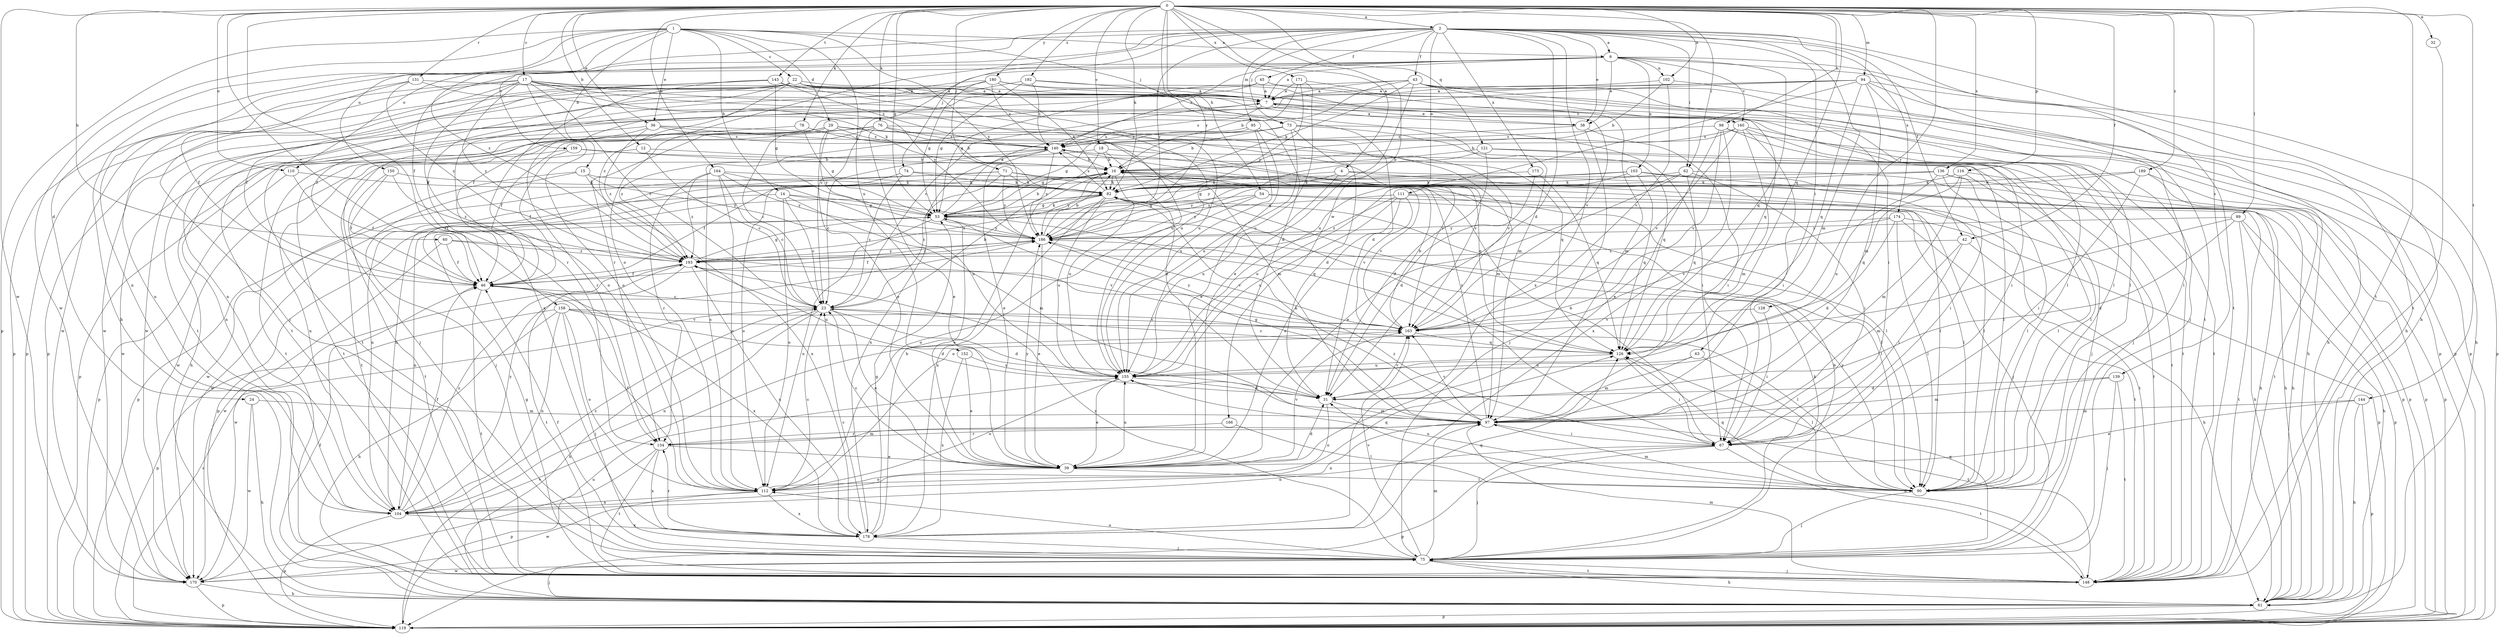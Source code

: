 strict digraph  {
0;
1;
2;
4;
6;
7;
12;
14;
15;
16;
17;
18;
22;
23;
24;
29;
31;
32;
36;
38;
39;
42;
43;
45;
46;
53;
54;
60;
61;
62;
63;
67;
71;
73;
74;
75;
76;
78;
82;
89;
90;
94;
95;
97;
98;
102;
103;
104;
110;
111;
112;
116;
119;
121;
126;
128;
131;
134;
136;
139;
140;
143;
144;
148;
150;
152;
155;
158;
159;
160;
163;
164;
166;
170;
171;
173;
174;
178;
180;
186;
189;
192;
193;
0 -> 2  [label=a];
0 -> 4  [label=a];
0 -> 12  [label=b];
0 -> 17  [label=c];
0 -> 18  [label=c];
0 -> 32  [label=e];
0 -> 36  [label=e];
0 -> 42  [label=f];
0 -> 53  [label=g];
0 -> 54  [label=h];
0 -> 60  [label=h];
0 -> 62  [label=i];
0 -> 71  [label=j];
0 -> 76  [label=k];
0 -> 78  [label=k];
0 -> 82  [label=k];
0 -> 89  [label=l];
0 -> 94  [label=m];
0 -> 98  [label=n];
0 -> 102  [label=n];
0 -> 110  [label=o];
0 -> 116  [label=p];
0 -> 121  [label=q];
0 -> 126  [label=q];
0 -> 128  [label=r];
0 -> 131  [label=r];
0 -> 134  [label=r];
0 -> 136  [label=s];
0 -> 139  [label=s];
0 -> 143  [label=t];
0 -> 144  [label=t];
0 -> 148  [label=t];
0 -> 158  [label=v];
0 -> 164  [label=w];
0 -> 166  [label=w];
0 -> 170  [label=w];
0 -> 171  [label=x];
0 -> 180  [label=y];
0 -> 186  [label=y];
0 -> 189  [label=z];
0 -> 192  [label=z];
1 -> 6  [label=a];
1 -> 14  [label=b];
1 -> 15  [label=b];
1 -> 22  [label=c];
1 -> 24  [label=d];
1 -> 29  [label=d];
1 -> 36  [label=e];
1 -> 61  [label=h];
1 -> 73  [label=j];
1 -> 119  [label=p];
1 -> 150  [label=u];
1 -> 152  [label=u];
1 -> 170  [label=w];
1 -> 186  [label=y];
2 -> 6  [label=a];
2 -> 31  [label=d];
2 -> 38  [label=e];
2 -> 42  [label=f];
2 -> 43  [label=f];
2 -> 45  [label=f];
2 -> 61  [label=h];
2 -> 62  [label=i];
2 -> 63  [label=i];
2 -> 73  [label=j];
2 -> 74  [label=j];
2 -> 95  [label=m];
2 -> 97  [label=m];
2 -> 110  [label=o];
2 -> 111  [label=o];
2 -> 112  [label=o];
2 -> 148  [label=t];
2 -> 159  [label=v];
2 -> 173  [label=x];
2 -> 174  [label=x];
2 -> 178  [label=x];
2 -> 186  [label=y];
2 -> 193  [label=z];
4 -> 61  [label=h];
4 -> 82  [label=k];
4 -> 148  [label=t];
4 -> 155  [label=u];
4 -> 186  [label=y];
6 -> 7  [label=a];
6 -> 23  [label=c];
6 -> 38  [label=e];
6 -> 46  [label=f];
6 -> 61  [label=h];
6 -> 102  [label=n];
6 -> 103  [label=n];
6 -> 104  [label=n];
6 -> 126  [label=q];
6 -> 140  [label=s];
6 -> 148  [label=t];
6 -> 160  [label=v];
7 -> 38  [label=e];
7 -> 61  [label=h];
7 -> 140  [label=s];
7 -> 148  [label=t];
7 -> 160  [label=v];
12 -> 16  [label=b];
12 -> 23  [label=c];
12 -> 104  [label=n];
14 -> 23  [label=c];
14 -> 53  [label=g];
14 -> 97  [label=m];
14 -> 112  [label=o];
14 -> 126  [label=q];
14 -> 170  [label=w];
15 -> 75  [label=j];
15 -> 82  [label=k];
15 -> 170  [label=w];
15 -> 178  [label=x];
15 -> 186  [label=y];
16 -> 82  [label=k];
16 -> 90  [label=l];
16 -> 104  [label=n];
16 -> 155  [label=u];
16 -> 186  [label=y];
17 -> 7  [label=a];
17 -> 23  [label=c];
17 -> 31  [label=d];
17 -> 75  [label=j];
17 -> 90  [label=l];
17 -> 112  [label=o];
17 -> 119  [label=p];
17 -> 134  [label=r];
17 -> 155  [label=u];
17 -> 170  [label=w];
17 -> 186  [label=y];
17 -> 193  [label=z];
18 -> 16  [label=b];
18 -> 31  [label=d];
18 -> 53  [label=g];
18 -> 90  [label=l];
18 -> 148  [label=t];
22 -> 7  [label=a];
22 -> 31  [label=d];
22 -> 46  [label=f];
22 -> 90  [label=l];
22 -> 97  [label=m];
22 -> 119  [label=p];
22 -> 148  [label=t];
22 -> 155  [label=u];
22 -> 170  [label=w];
22 -> 193  [label=z];
23 -> 16  [label=b];
23 -> 31  [label=d];
23 -> 39  [label=e];
23 -> 61  [label=h];
23 -> 104  [label=n];
23 -> 163  [label=v];
24 -> 61  [label=h];
24 -> 97  [label=m];
24 -> 170  [label=w];
29 -> 23  [label=c];
29 -> 39  [label=e];
29 -> 61  [label=h];
29 -> 97  [label=m];
29 -> 140  [label=s];
29 -> 148  [label=t];
29 -> 163  [label=v];
29 -> 170  [label=w];
29 -> 186  [label=y];
31 -> 97  [label=m];
31 -> 112  [label=o];
31 -> 163  [label=v];
32 -> 148  [label=t];
36 -> 104  [label=n];
36 -> 126  [label=q];
36 -> 134  [label=r];
36 -> 140  [label=s];
36 -> 163  [label=v];
36 -> 193  [label=z];
38 -> 7  [label=a];
38 -> 67  [label=i];
38 -> 75  [label=j];
38 -> 140  [label=s];
39 -> 23  [label=c];
39 -> 31  [label=d];
39 -> 90  [label=l];
39 -> 112  [label=o];
39 -> 155  [label=u];
39 -> 163  [label=v];
39 -> 186  [label=y];
42 -> 61  [label=h];
42 -> 67  [label=i];
42 -> 97  [label=m];
42 -> 193  [label=z];
43 -> 7  [label=a];
43 -> 23  [label=c];
43 -> 39  [label=e];
43 -> 46  [label=f];
43 -> 67  [label=i];
43 -> 75  [label=j];
43 -> 82  [label=k];
43 -> 119  [label=p];
43 -> 126  [label=q];
45 -> 7  [label=a];
45 -> 53  [label=g];
45 -> 90  [label=l];
45 -> 104  [label=n];
45 -> 119  [label=p];
46 -> 23  [label=c];
46 -> 148  [label=t];
46 -> 178  [label=x];
53 -> 7  [label=a];
53 -> 16  [label=b];
53 -> 39  [label=e];
53 -> 82  [label=k];
53 -> 90  [label=l];
53 -> 104  [label=n];
53 -> 112  [label=o];
53 -> 186  [label=y];
54 -> 53  [label=g];
54 -> 61  [label=h];
54 -> 90  [label=l];
54 -> 112  [label=o];
54 -> 186  [label=y];
60 -> 46  [label=f];
60 -> 163  [label=v];
60 -> 170  [label=w];
60 -> 193  [label=z];
61 -> 46  [label=f];
61 -> 75  [label=j];
61 -> 119  [label=p];
62 -> 39  [label=e];
62 -> 61  [label=h];
62 -> 67  [label=i];
62 -> 82  [label=k];
62 -> 126  [label=q];
62 -> 186  [label=y];
63 -> 90  [label=l];
63 -> 97  [label=m];
63 -> 155  [label=u];
67 -> 16  [label=b];
67 -> 75  [label=j];
67 -> 104  [label=n];
67 -> 119  [label=p];
67 -> 148  [label=t];
67 -> 193  [label=z];
71 -> 23  [label=c];
71 -> 46  [label=f];
71 -> 82  [label=k];
71 -> 90  [label=l];
71 -> 119  [label=p];
71 -> 163  [label=v];
71 -> 186  [label=y];
73 -> 16  [label=b];
73 -> 31  [label=d];
73 -> 53  [label=g];
73 -> 67  [label=i];
73 -> 126  [label=q];
73 -> 140  [label=s];
73 -> 155  [label=u];
74 -> 23  [label=c];
74 -> 82  [label=k];
74 -> 112  [label=o];
74 -> 119  [label=p];
75 -> 16  [label=b];
75 -> 46  [label=f];
75 -> 61  [label=h];
75 -> 82  [label=k];
75 -> 97  [label=m];
75 -> 112  [label=o];
75 -> 126  [label=q];
75 -> 148  [label=t];
75 -> 163  [label=v];
75 -> 170  [label=w];
75 -> 193  [label=z];
76 -> 16  [label=b];
76 -> 39  [label=e];
76 -> 46  [label=f];
76 -> 97  [label=m];
76 -> 119  [label=p];
76 -> 140  [label=s];
76 -> 148  [label=t];
78 -> 53  [label=g];
78 -> 75  [label=j];
78 -> 140  [label=s];
82 -> 53  [label=g];
82 -> 67  [label=i];
82 -> 90  [label=l];
82 -> 119  [label=p];
82 -> 140  [label=s];
82 -> 155  [label=u];
82 -> 178  [label=x];
82 -> 193  [label=z];
89 -> 31  [label=d];
89 -> 61  [label=h];
89 -> 112  [label=o];
89 -> 119  [label=p];
89 -> 148  [label=t];
89 -> 186  [label=y];
90 -> 75  [label=j];
90 -> 97  [label=m];
90 -> 126  [label=q];
90 -> 155  [label=u];
90 -> 186  [label=y];
94 -> 7  [label=a];
94 -> 61  [label=h];
94 -> 90  [label=l];
94 -> 97  [label=m];
94 -> 119  [label=p];
94 -> 126  [label=q];
94 -> 134  [label=r];
94 -> 155  [label=u];
94 -> 170  [label=w];
95 -> 39  [label=e];
95 -> 140  [label=s];
95 -> 155  [label=u];
95 -> 163  [label=v];
95 -> 193  [label=z];
97 -> 53  [label=g];
97 -> 67  [label=i];
97 -> 82  [label=k];
97 -> 104  [label=n];
97 -> 134  [label=r];
97 -> 140  [label=s];
97 -> 163  [label=v];
98 -> 39  [label=e];
98 -> 67  [label=i];
98 -> 140  [label=s];
98 -> 148  [label=t];
98 -> 163  [label=v];
98 -> 178  [label=x];
102 -> 7  [label=a];
102 -> 16  [label=b];
102 -> 61  [label=h];
102 -> 163  [label=v];
103 -> 46  [label=f];
103 -> 61  [label=h];
103 -> 82  [label=k];
103 -> 90  [label=l];
103 -> 126  [label=q];
103 -> 155  [label=u];
104 -> 23  [label=c];
104 -> 46  [label=f];
104 -> 119  [label=p];
104 -> 178  [label=x];
104 -> 186  [label=y];
104 -> 193  [label=z];
110 -> 46  [label=f];
110 -> 82  [label=k];
110 -> 119  [label=p];
111 -> 39  [label=e];
111 -> 53  [label=g];
111 -> 75  [label=j];
111 -> 148  [label=t];
111 -> 155  [label=u];
111 -> 163  [label=v];
111 -> 193  [label=z];
112 -> 23  [label=c];
112 -> 46  [label=f];
112 -> 104  [label=n];
112 -> 126  [label=q];
112 -> 140  [label=s];
112 -> 170  [label=w];
112 -> 178  [label=x];
116 -> 82  [label=k];
116 -> 90  [label=l];
116 -> 97  [label=m];
116 -> 119  [label=p];
116 -> 126  [label=q];
119 -> 23  [label=c];
119 -> 163  [label=v];
121 -> 16  [label=b];
121 -> 31  [label=d];
121 -> 90  [label=l];
121 -> 148  [label=t];
121 -> 186  [label=y];
126 -> 23  [label=c];
126 -> 67  [label=i];
126 -> 155  [label=u];
128 -> 67  [label=i];
128 -> 163  [label=v];
131 -> 7  [label=a];
131 -> 46  [label=f];
131 -> 82  [label=k];
131 -> 104  [label=n];
131 -> 193  [label=z];
134 -> 39  [label=e];
134 -> 97  [label=m];
134 -> 119  [label=p];
134 -> 148  [label=t];
134 -> 178  [label=x];
136 -> 67  [label=i];
136 -> 82  [label=k];
136 -> 90  [label=l];
136 -> 104  [label=n];
136 -> 119  [label=p];
136 -> 155  [label=u];
139 -> 31  [label=d];
139 -> 75  [label=j];
139 -> 97  [label=m];
139 -> 148  [label=t];
140 -> 16  [label=b];
140 -> 23  [label=c];
140 -> 39  [label=e];
140 -> 126  [label=q];
140 -> 178  [label=x];
140 -> 186  [label=y];
143 -> 7  [label=a];
143 -> 46  [label=f];
143 -> 53  [label=g];
143 -> 112  [label=o];
143 -> 119  [label=p];
143 -> 140  [label=s];
143 -> 155  [label=u];
144 -> 39  [label=e];
144 -> 61  [label=h];
144 -> 97  [label=m];
144 -> 119  [label=p];
148 -> 31  [label=d];
148 -> 53  [label=g];
148 -> 75  [label=j];
148 -> 97  [label=m];
150 -> 46  [label=f];
150 -> 82  [label=k];
150 -> 148  [label=t];
150 -> 193  [label=z];
152 -> 39  [label=e];
152 -> 155  [label=u];
152 -> 178  [label=x];
155 -> 31  [label=d];
155 -> 39  [label=e];
155 -> 112  [label=o];
155 -> 148  [label=t];
158 -> 31  [label=d];
158 -> 61  [label=h];
158 -> 75  [label=j];
158 -> 90  [label=l];
158 -> 104  [label=n];
158 -> 112  [label=o];
158 -> 119  [label=p];
158 -> 163  [label=v];
159 -> 16  [label=b];
159 -> 46  [label=f];
159 -> 75  [label=j];
159 -> 170  [label=w];
160 -> 16  [label=b];
160 -> 67  [label=i];
160 -> 75  [label=j];
160 -> 97  [label=m];
160 -> 140  [label=s];
160 -> 148  [label=t];
160 -> 163  [label=v];
163 -> 16  [label=b];
163 -> 126  [label=q];
163 -> 186  [label=y];
164 -> 23  [label=c];
164 -> 82  [label=k];
164 -> 112  [label=o];
164 -> 134  [label=r];
164 -> 155  [label=u];
164 -> 186  [label=y];
164 -> 193  [label=z];
166 -> 90  [label=l];
166 -> 134  [label=r];
170 -> 61  [label=h];
170 -> 119  [label=p];
170 -> 155  [label=u];
171 -> 7  [label=a];
171 -> 16  [label=b];
171 -> 119  [label=p];
171 -> 155  [label=u];
171 -> 186  [label=y];
173 -> 31  [label=d];
173 -> 82  [label=k];
173 -> 126  [label=q];
174 -> 31  [label=d];
174 -> 90  [label=l];
174 -> 119  [label=p];
174 -> 148  [label=t];
174 -> 163  [label=v];
174 -> 186  [label=y];
178 -> 16  [label=b];
178 -> 23  [label=c];
178 -> 53  [label=g];
178 -> 75  [label=j];
178 -> 126  [label=q];
178 -> 134  [label=r];
180 -> 7  [label=a];
180 -> 46  [label=f];
180 -> 53  [label=g];
180 -> 82  [label=k];
180 -> 97  [label=m];
180 -> 140  [label=s];
180 -> 148  [label=t];
186 -> 16  [label=b];
186 -> 39  [label=e];
186 -> 46  [label=f];
186 -> 163  [label=v];
186 -> 193  [label=z];
189 -> 53  [label=g];
189 -> 67  [label=i];
189 -> 82  [label=k];
189 -> 119  [label=p];
189 -> 148  [label=t];
192 -> 7  [label=a];
192 -> 53  [label=g];
192 -> 140  [label=s];
192 -> 163  [label=v];
192 -> 178  [label=x];
193 -> 46  [label=f];
193 -> 53  [label=g];
193 -> 148  [label=t];
193 -> 155  [label=u];
193 -> 170  [label=w];
193 -> 178  [label=x];
193 -> 186  [label=y];
}
